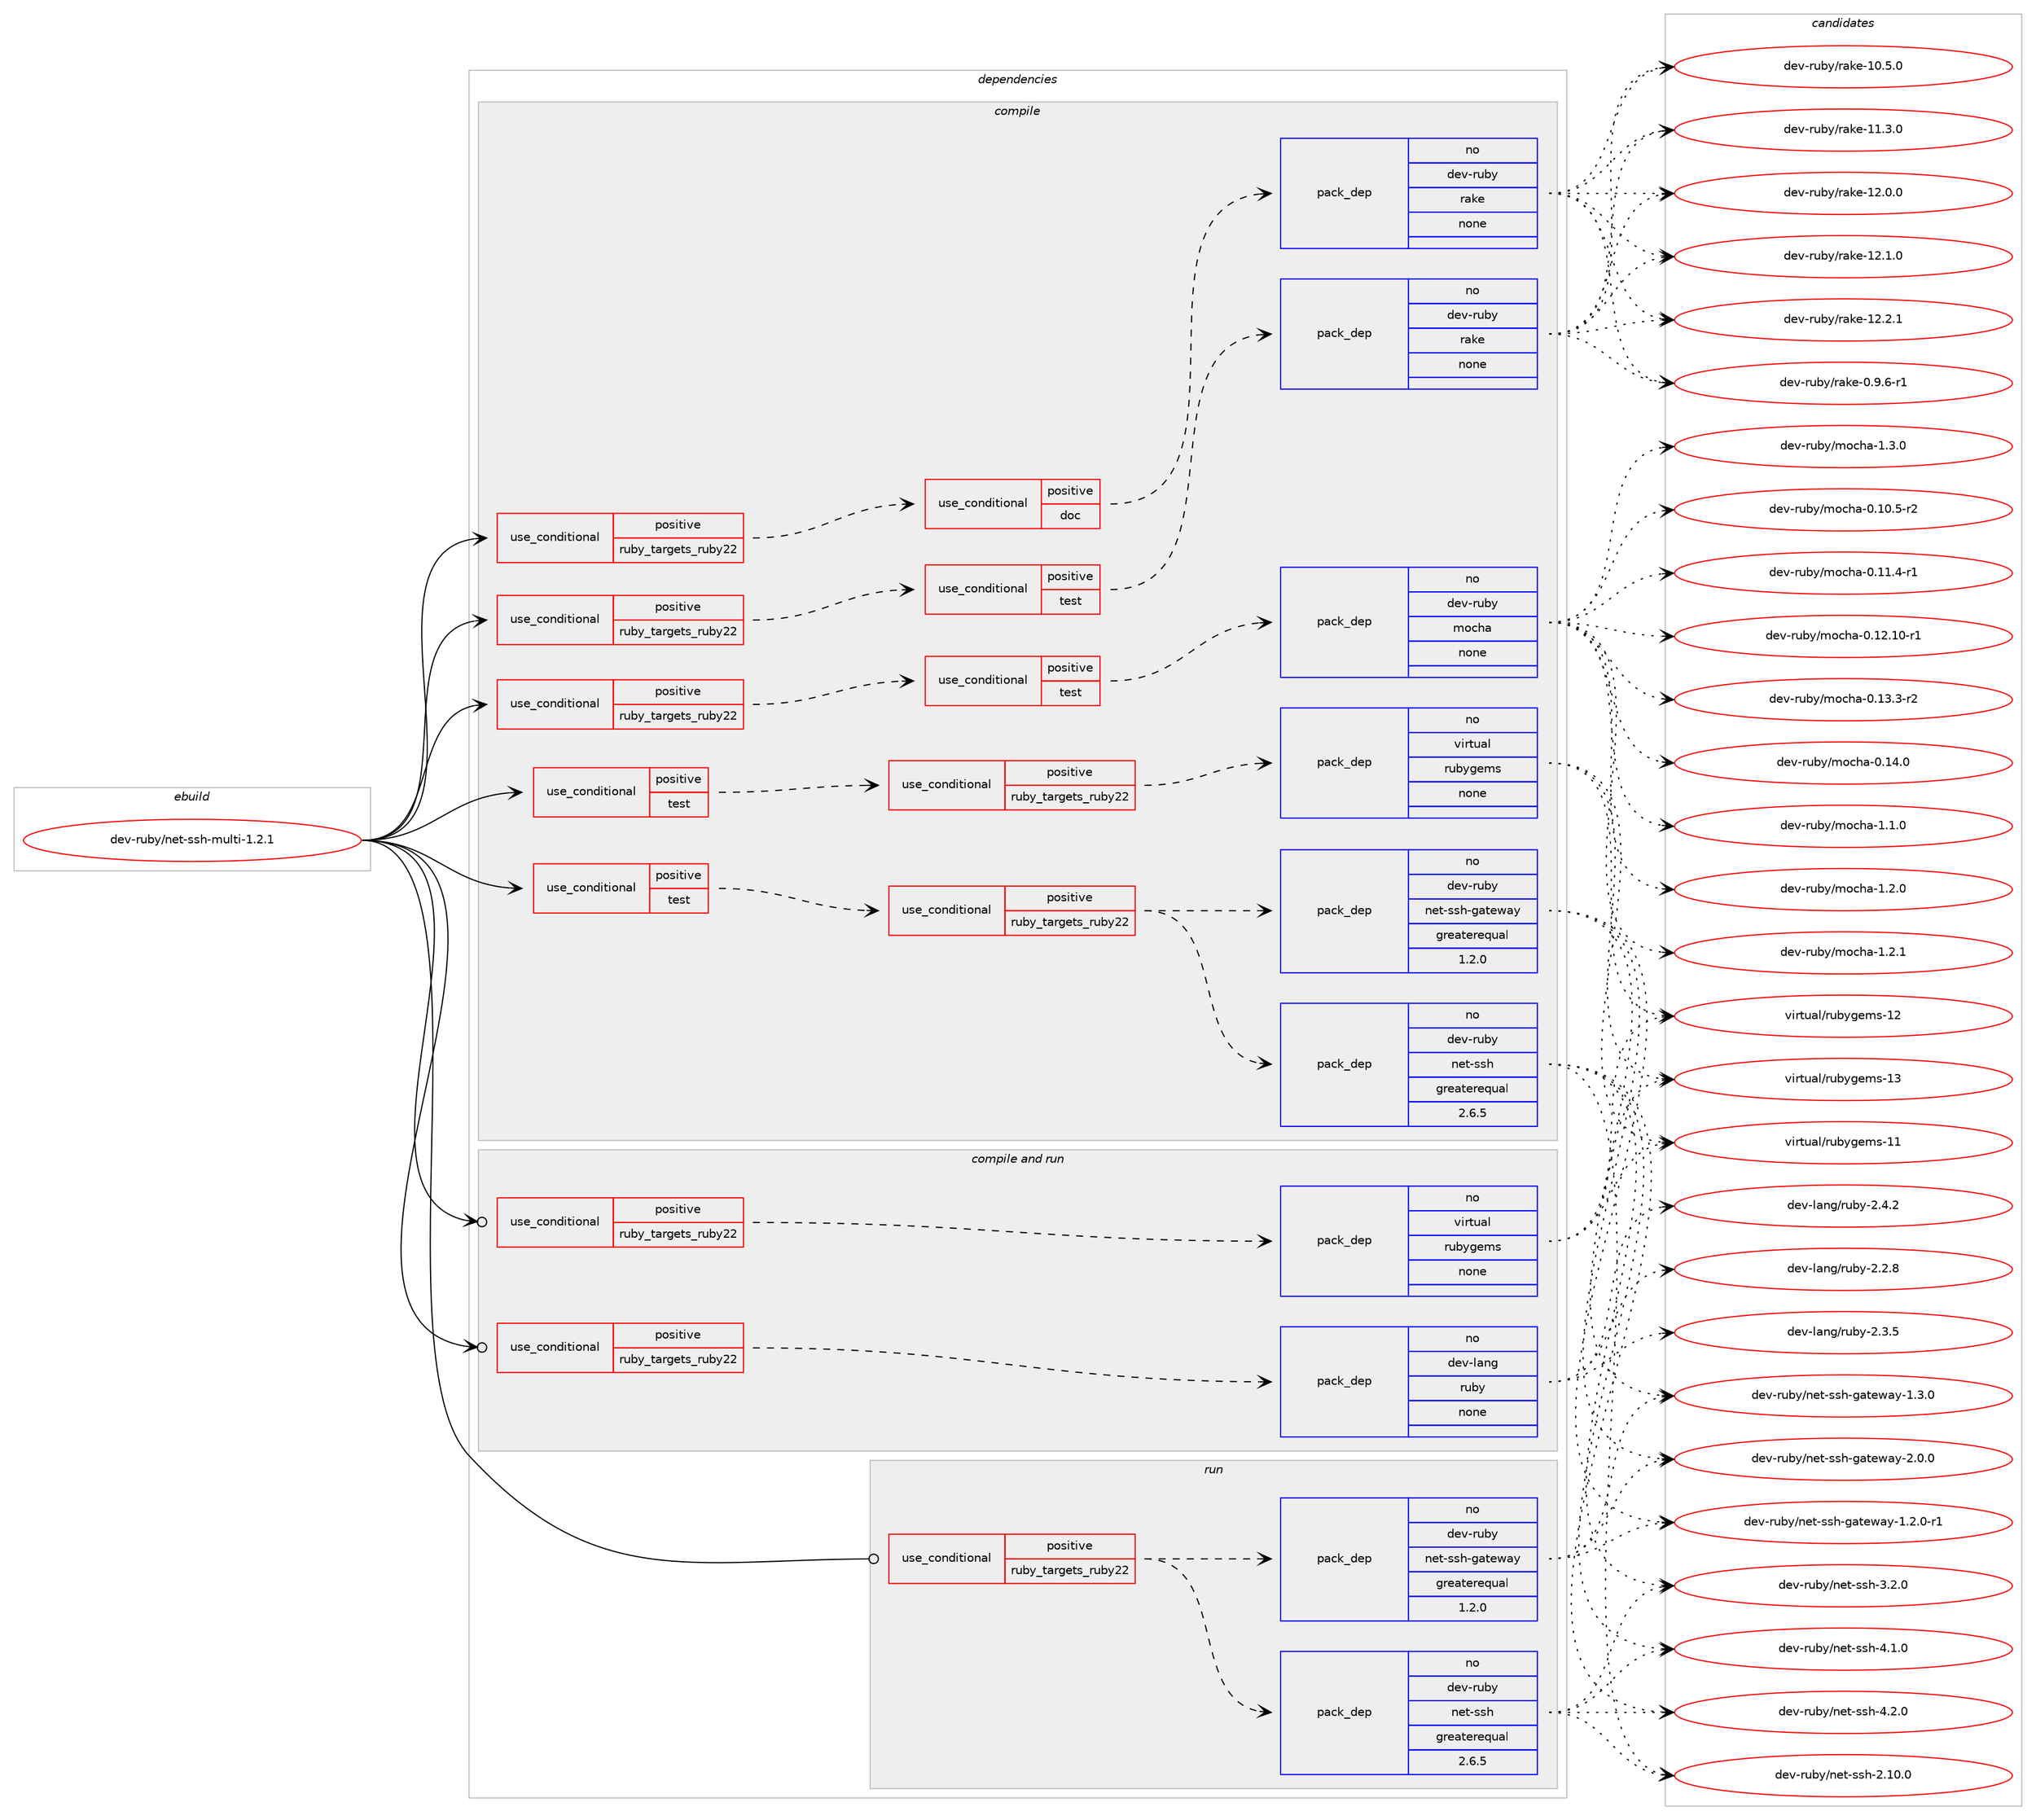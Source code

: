 digraph prolog {

# *************
# Graph options
# *************

newrank=true;
concentrate=true;
compound=true;
graph [rankdir=LR,fontname=Helvetica,fontsize=10,ranksep=1.5];#, ranksep=2.5, nodesep=0.2];
edge  [arrowhead=vee];
node  [fontname=Helvetica,fontsize=10];

# **********
# The ebuild
# **********

subgraph cluster_leftcol {
color=gray;
rank=same;
label=<<i>ebuild</i>>;
id [label="dev-ruby/net-ssh-multi-1.2.1", color=red, width=4, href="../dev-ruby/net-ssh-multi-1.2.1.svg"];
}

# ****************
# The dependencies
# ****************

subgraph cluster_midcol {
color=gray;
label=<<i>dependencies</i>>;
subgraph cluster_compile {
fillcolor="#eeeeee";
style=filled;
label=<<i>compile</i>>;
subgraph cond63417 {
dependency250761 [label=<<TABLE BORDER="0" CELLBORDER="1" CELLSPACING="0" CELLPADDING="4"><TR><TD ROWSPAN="3" CELLPADDING="10">use_conditional</TD></TR><TR><TD>positive</TD></TR><TR><TD>ruby_targets_ruby22</TD></TR></TABLE>>, shape=none, color=red];
subgraph cond63418 {
dependency250762 [label=<<TABLE BORDER="0" CELLBORDER="1" CELLSPACING="0" CELLPADDING="4"><TR><TD ROWSPAN="3" CELLPADDING="10">use_conditional</TD></TR><TR><TD>positive</TD></TR><TR><TD>doc</TD></TR></TABLE>>, shape=none, color=red];
subgraph pack183239 {
dependency250763 [label=<<TABLE BORDER="0" CELLBORDER="1" CELLSPACING="0" CELLPADDING="4" WIDTH="220"><TR><TD ROWSPAN="6" CELLPADDING="30">pack_dep</TD></TR><TR><TD WIDTH="110">no</TD></TR><TR><TD>dev-ruby</TD></TR><TR><TD>rake</TD></TR><TR><TD>none</TD></TR><TR><TD></TD></TR></TABLE>>, shape=none, color=blue];
}
dependency250762:e -> dependency250763:w [weight=20,style="dashed",arrowhead="vee"];
}
dependency250761:e -> dependency250762:w [weight=20,style="dashed",arrowhead="vee"];
}
id:e -> dependency250761:w [weight=20,style="solid",arrowhead="vee"];
subgraph cond63419 {
dependency250764 [label=<<TABLE BORDER="0" CELLBORDER="1" CELLSPACING="0" CELLPADDING="4"><TR><TD ROWSPAN="3" CELLPADDING="10">use_conditional</TD></TR><TR><TD>positive</TD></TR><TR><TD>ruby_targets_ruby22</TD></TR></TABLE>>, shape=none, color=red];
subgraph cond63420 {
dependency250765 [label=<<TABLE BORDER="0" CELLBORDER="1" CELLSPACING="0" CELLPADDING="4"><TR><TD ROWSPAN="3" CELLPADDING="10">use_conditional</TD></TR><TR><TD>positive</TD></TR><TR><TD>test</TD></TR></TABLE>>, shape=none, color=red];
subgraph pack183240 {
dependency250766 [label=<<TABLE BORDER="0" CELLBORDER="1" CELLSPACING="0" CELLPADDING="4" WIDTH="220"><TR><TD ROWSPAN="6" CELLPADDING="30">pack_dep</TD></TR><TR><TD WIDTH="110">no</TD></TR><TR><TD>dev-ruby</TD></TR><TR><TD>mocha</TD></TR><TR><TD>none</TD></TR><TR><TD></TD></TR></TABLE>>, shape=none, color=blue];
}
dependency250765:e -> dependency250766:w [weight=20,style="dashed",arrowhead="vee"];
}
dependency250764:e -> dependency250765:w [weight=20,style="dashed",arrowhead="vee"];
}
id:e -> dependency250764:w [weight=20,style="solid",arrowhead="vee"];
subgraph cond63421 {
dependency250767 [label=<<TABLE BORDER="0" CELLBORDER="1" CELLSPACING="0" CELLPADDING="4"><TR><TD ROWSPAN="3" CELLPADDING="10">use_conditional</TD></TR><TR><TD>positive</TD></TR><TR><TD>ruby_targets_ruby22</TD></TR></TABLE>>, shape=none, color=red];
subgraph cond63422 {
dependency250768 [label=<<TABLE BORDER="0" CELLBORDER="1" CELLSPACING="0" CELLPADDING="4"><TR><TD ROWSPAN="3" CELLPADDING="10">use_conditional</TD></TR><TR><TD>positive</TD></TR><TR><TD>test</TD></TR></TABLE>>, shape=none, color=red];
subgraph pack183241 {
dependency250769 [label=<<TABLE BORDER="0" CELLBORDER="1" CELLSPACING="0" CELLPADDING="4" WIDTH="220"><TR><TD ROWSPAN="6" CELLPADDING="30">pack_dep</TD></TR><TR><TD WIDTH="110">no</TD></TR><TR><TD>dev-ruby</TD></TR><TR><TD>rake</TD></TR><TR><TD>none</TD></TR><TR><TD></TD></TR></TABLE>>, shape=none, color=blue];
}
dependency250768:e -> dependency250769:w [weight=20,style="dashed",arrowhead="vee"];
}
dependency250767:e -> dependency250768:w [weight=20,style="dashed",arrowhead="vee"];
}
id:e -> dependency250767:w [weight=20,style="solid",arrowhead="vee"];
subgraph cond63423 {
dependency250770 [label=<<TABLE BORDER="0" CELLBORDER="1" CELLSPACING="0" CELLPADDING="4"><TR><TD ROWSPAN="3" CELLPADDING="10">use_conditional</TD></TR><TR><TD>positive</TD></TR><TR><TD>test</TD></TR></TABLE>>, shape=none, color=red];
subgraph cond63424 {
dependency250771 [label=<<TABLE BORDER="0" CELLBORDER="1" CELLSPACING="0" CELLPADDING="4"><TR><TD ROWSPAN="3" CELLPADDING="10">use_conditional</TD></TR><TR><TD>positive</TD></TR><TR><TD>ruby_targets_ruby22</TD></TR></TABLE>>, shape=none, color=red];
subgraph pack183242 {
dependency250772 [label=<<TABLE BORDER="0" CELLBORDER="1" CELLSPACING="0" CELLPADDING="4" WIDTH="220"><TR><TD ROWSPAN="6" CELLPADDING="30">pack_dep</TD></TR><TR><TD WIDTH="110">no</TD></TR><TR><TD>dev-ruby</TD></TR><TR><TD>net-ssh</TD></TR><TR><TD>greaterequal</TD></TR><TR><TD>2.6.5</TD></TR></TABLE>>, shape=none, color=blue];
}
dependency250771:e -> dependency250772:w [weight=20,style="dashed",arrowhead="vee"];
subgraph pack183243 {
dependency250773 [label=<<TABLE BORDER="0" CELLBORDER="1" CELLSPACING="0" CELLPADDING="4" WIDTH="220"><TR><TD ROWSPAN="6" CELLPADDING="30">pack_dep</TD></TR><TR><TD WIDTH="110">no</TD></TR><TR><TD>dev-ruby</TD></TR><TR><TD>net-ssh-gateway</TD></TR><TR><TD>greaterequal</TD></TR><TR><TD>1.2.0</TD></TR></TABLE>>, shape=none, color=blue];
}
dependency250771:e -> dependency250773:w [weight=20,style="dashed",arrowhead="vee"];
}
dependency250770:e -> dependency250771:w [weight=20,style="dashed",arrowhead="vee"];
}
id:e -> dependency250770:w [weight=20,style="solid",arrowhead="vee"];
subgraph cond63425 {
dependency250774 [label=<<TABLE BORDER="0" CELLBORDER="1" CELLSPACING="0" CELLPADDING="4"><TR><TD ROWSPAN="3" CELLPADDING="10">use_conditional</TD></TR><TR><TD>positive</TD></TR><TR><TD>test</TD></TR></TABLE>>, shape=none, color=red];
subgraph cond63426 {
dependency250775 [label=<<TABLE BORDER="0" CELLBORDER="1" CELLSPACING="0" CELLPADDING="4"><TR><TD ROWSPAN="3" CELLPADDING="10">use_conditional</TD></TR><TR><TD>positive</TD></TR><TR><TD>ruby_targets_ruby22</TD></TR></TABLE>>, shape=none, color=red];
subgraph pack183244 {
dependency250776 [label=<<TABLE BORDER="0" CELLBORDER="1" CELLSPACING="0" CELLPADDING="4" WIDTH="220"><TR><TD ROWSPAN="6" CELLPADDING="30">pack_dep</TD></TR><TR><TD WIDTH="110">no</TD></TR><TR><TD>virtual</TD></TR><TR><TD>rubygems</TD></TR><TR><TD>none</TD></TR><TR><TD></TD></TR></TABLE>>, shape=none, color=blue];
}
dependency250775:e -> dependency250776:w [weight=20,style="dashed",arrowhead="vee"];
}
dependency250774:e -> dependency250775:w [weight=20,style="dashed",arrowhead="vee"];
}
id:e -> dependency250774:w [weight=20,style="solid",arrowhead="vee"];
}
subgraph cluster_compileandrun {
fillcolor="#eeeeee";
style=filled;
label=<<i>compile and run</i>>;
subgraph cond63427 {
dependency250777 [label=<<TABLE BORDER="0" CELLBORDER="1" CELLSPACING="0" CELLPADDING="4"><TR><TD ROWSPAN="3" CELLPADDING="10">use_conditional</TD></TR><TR><TD>positive</TD></TR><TR><TD>ruby_targets_ruby22</TD></TR></TABLE>>, shape=none, color=red];
subgraph pack183245 {
dependency250778 [label=<<TABLE BORDER="0" CELLBORDER="1" CELLSPACING="0" CELLPADDING="4" WIDTH="220"><TR><TD ROWSPAN="6" CELLPADDING="30">pack_dep</TD></TR><TR><TD WIDTH="110">no</TD></TR><TR><TD>dev-lang</TD></TR><TR><TD>ruby</TD></TR><TR><TD>none</TD></TR><TR><TD></TD></TR></TABLE>>, shape=none, color=blue];
}
dependency250777:e -> dependency250778:w [weight=20,style="dashed",arrowhead="vee"];
}
id:e -> dependency250777:w [weight=20,style="solid",arrowhead="odotvee"];
subgraph cond63428 {
dependency250779 [label=<<TABLE BORDER="0" CELLBORDER="1" CELLSPACING="0" CELLPADDING="4"><TR><TD ROWSPAN="3" CELLPADDING="10">use_conditional</TD></TR><TR><TD>positive</TD></TR><TR><TD>ruby_targets_ruby22</TD></TR></TABLE>>, shape=none, color=red];
subgraph pack183246 {
dependency250780 [label=<<TABLE BORDER="0" CELLBORDER="1" CELLSPACING="0" CELLPADDING="4" WIDTH="220"><TR><TD ROWSPAN="6" CELLPADDING="30">pack_dep</TD></TR><TR><TD WIDTH="110">no</TD></TR><TR><TD>virtual</TD></TR><TR><TD>rubygems</TD></TR><TR><TD>none</TD></TR><TR><TD></TD></TR></TABLE>>, shape=none, color=blue];
}
dependency250779:e -> dependency250780:w [weight=20,style="dashed",arrowhead="vee"];
}
id:e -> dependency250779:w [weight=20,style="solid",arrowhead="odotvee"];
}
subgraph cluster_run {
fillcolor="#eeeeee";
style=filled;
label=<<i>run</i>>;
subgraph cond63429 {
dependency250781 [label=<<TABLE BORDER="0" CELLBORDER="1" CELLSPACING="0" CELLPADDING="4"><TR><TD ROWSPAN="3" CELLPADDING="10">use_conditional</TD></TR><TR><TD>positive</TD></TR><TR><TD>ruby_targets_ruby22</TD></TR></TABLE>>, shape=none, color=red];
subgraph pack183247 {
dependency250782 [label=<<TABLE BORDER="0" CELLBORDER="1" CELLSPACING="0" CELLPADDING="4" WIDTH="220"><TR><TD ROWSPAN="6" CELLPADDING="30">pack_dep</TD></TR><TR><TD WIDTH="110">no</TD></TR><TR><TD>dev-ruby</TD></TR><TR><TD>net-ssh</TD></TR><TR><TD>greaterequal</TD></TR><TR><TD>2.6.5</TD></TR></TABLE>>, shape=none, color=blue];
}
dependency250781:e -> dependency250782:w [weight=20,style="dashed",arrowhead="vee"];
subgraph pack183248 {
dependency250783 [label=<<TABLE BORDER="0" CELLBORDER="1" CELLSPACING="0" CELLPADDING="4" WIDTH="220"><TR><TD ROWSPAN="6" CELLPADDING="30">pack_dep</TD></TR><TR><TD WIDTH="110">no</TD></TR><TR><TD>dev-ruby</TD></TR><TR><TD>net-ssh-gateway</TD></TR><TR><TD>greaterequal</TD></TR><TR><TD>1.2.0</TD></TR></TABLE>>, shape=none, color=blue];
}
dependency250781:e -> dependency250783:w [weight=20,style="dashed",arrowhead="vee"];
}
id:e -> dependency250781:w [weight=20,style="solid",arrowhead="odot"];
}
}

# **************
# The candidates
# **************

subgraph cluster_choices {
rank=same;
color=gray;
label=<<i>candidates</i>>;

subgraph choice183239 {
color=black;
nodesep=1;
choice100101118451141179812147114971071014548465746544511449 [label="dev-ruby/rake-0.9.6-r1", color=red, width=4,href="../dev-ruby/rake-0.9.6-r1.svg"];
choice1001011184511411798121471149710710145494846534648 [label="dev-ruby/rake-10.5.0", color=red, width=4,href="../dev-ruby/rake-10.5.0.svg"];
choice1001011184511411798121471149710710145494946514648 [label="dev-ruby/rake-11.3.0", color=red, width=4,href="../dev-ruby/rake-11.3.0.svg"];
choice1001011184511411798121471149710710145495046484648 [label="dev-ruby/rake-12.0.0", color=red, width=4,href="../dev-ruby/rake-12.0.0.svg"];
choice1001011184511411798121471149710710145495046494648 [label="dev-ruby/rake-12.1.0", color=red, width=4,href="../dev-ruby/rake-12.1.0.svg"];
choice1001011184511411798121471149710710145495046504649 [label="dev-ruby/rake-12.2.1", color=red, width=4,href="../dev-ruby/rake-12.2.1.svg"];
dependency250763:e -> choice100101118451141179812147114971071014548465746544511449:w [style=dotted,weight="100"];
dependency250763:e -> choice1001011184511411798121471149710710145494846534648:w [style=dotted,weight="100"];
dependency250763:e -> choice1001011184511411798121471149710710145494946514648:w [style=dotted,weight="100"];
dependency250763:e -> choice1001011184511411798121471149710710145495046484648:w [style=dotted,weight="100"];
dependency250763:e -> choice1001011184511411798121471149710710145495046494648:w [style=dotted,weight="100"];
dependency250763:e -> choice1001011184511411798121471149710710145495046504649:w [style=dotted,weight="100"];
}
subgraph choice183240 {
color=black;
nodesep=1;
choice1001011184511411798121471091119910497454846494846534511450 [label="dev-ruby/mocha-0.10.5-r2", color=red, width=4,href="../dev-ruby/mocha-0.10.5-r2.svg"];
choice1001011184511411798121471091119910497454846494946524511449 [label="dev-ruby/mocha-0.11.4-r1", color=red, width=4,href="../dev-ruby/mocha-0.11.4-r1.svg"];
choice100101118451141179812147109111991049745484649504649484511449 [label="dev-ruby/mocha-0.12.10-r1", color=red, width=4,href="../dev-ruby/mocha-0.12.10-r1.svg"];
choice1001011184511411798121471091119910497454846495146514511450 [label="dev-ruby/mocha-0.13.3-r2", color=red, width=4,href="../dev-ruby/mocha-0.13.3-r2.svg"];
choice100101118451141179812147109111991049745484649524648 [label="dev-ruby/mocha-0.14.0", color=red, width=4,href="../dev-ruby/mocha-0.14.0.svg"];
choice1001011184511411798121471091119910497454946494648 [label="dev-ruby/mocha-1.1.0", color=red, width=4,href="../dev-ruby/mocha-1.1.0.svg"];
choice1001011184511411798121471091119910497454946504648 [label="dev-ruby/mocha-1.2.0", color=red, width=4,href="../dev-ruby/mocha-1.2.0.svg"];
choice1001011184511411798121471091119910497454946504649 [label="dev-ruby/mocha-1.2.1", color=red, width=4,href="../dev-ruby/mocha-1.2.1.svg"];
choice1001011184511411798121471091119910497454946514648 [label="dev-ruby/mocha-1.3.0", color=red, width=4,href="../dev-ruby/mocha-1.3.0.svg"];
dependency250766:e -> choice1001011184511411798121471091119910497454846494846534511450:w [style=dotted,weight="100"];
dependency250766:e -> choice1001011184511411798121471091119910497454846494946524511449:w [style=dotted,weight="100"];
dependency250766:e -> choice100101118451141179812147109111991049745484649504649484511449:w [style=dotted,weight="100"];
dependency250766:e -> choice1001011184511411798121471091119910497454846495146514511450:w [style=dotted,weight="100"];
dependency250766:e -> choice100101118451141179812147109111991049745484649524648:w [style=dotted,weight="100"];
dependency250766:e -> choice1001011184511411798121471091119910497454946494648:w [style=dotted,weight="100"];
dependency250766:e -> choice1001011184511411798121471091119910497454946504648:w [style=dotted,weight="100"];
dependency250766:e -> choice1001011184511411798121471091119910497454946504649:w [style=dotted,weight="100"];
dependency250766:e -> choice1001011184511411798121471091119910497454946514648:w [style=dotted,weight="100"];
}
subgraph choice183241 {
color=black;
nodesep=1;
choice100101118451141179812147114971071014548465746544511449 [label="dev-ruby/rake-0.9.6-r1", color=red, width=4,href="../dev-ruby/rake-0.9.6-r1.svg"];
choice1001011184511411798121471149710710145494846534648 [label="dev-ruby/rake-10.5.0", color=red, width=4,href="../dev-ruby/rake-10.5.0.svg"];
choice1001011184511411798121471149710710145494946514648 [label="dev-ruby/rake-11.3.0", color=red, width=4,href="../dev-ruby/rake-11.3.0.svg"];
choice1001011184511411798121471149710710145495046484648 [label="dev-ruby/rake-12.0.0", color=red, width=4,href="../dev-ruby/rake-12.0.0.svg"];
choice1001011184511411798121471149710710145495046494648 [label="dev-ruby/rake-12.1.0", color=red, width=4,href="../dev-ruby/rake-12.1.0.svg"];
choice1001011184511411798121471149710710145495046504649 [label="dev-ruby/rake-12.2.1", color=red, width=4,href="../dev-ruby/rake-12.2.1.svg"];
dependency250769:e -> choice100101118451141179812147114971071014548465746544511449:w [style=dotted,weight="100"];
dependency250769:e -> choice1001011184511411798121471149710710145494846534648:w [style=dotted,weight="100"];
dependency250769:e -> choice1001011184511411798121471149710710145494946514648:w [style=dotted,weight="100"];
dependency250769:e -> choice1001011184511411798121471149710710145495046484648:w [style=dotted,weight="100"];
dependency250769:e -> choice1001011184511411798121471149710710145495046494648:w [style=dotted,weight="100"];
dependency250769:e -> choice1001011184511411798121471149710710145495046504649:w [style=dotted,weight="100"];
}
subgraph choice183242 {
color=black;
nodesep=1;
choice1001011184511411798121471101011164511511510445504649484648 [label="dev-ruby/net-ssh-2.10.0", color=red, width=4,href="../dev-ruby/net-ssh-2.10.0.svg"];
choice10010111845114117981214711010111645115115104455146504648 [label="dev-ruby/net-ssh-3.2.0", color=red, width=4,href="../dev-ruby/net-ssh-3.2.0.svg"];
choice10010111845114117981214711010111645115115104455246494648 [label="dev-ruby/net-ssh-4.1.0", color=red, width=4,href="../dev-ruby/net-ssh-4.1.0.svg"];
choice10010111845114117981214711010111645115115104455246504648 [label="dev-ruby/net-ssh-4.2.0", color=red, width=4,href="../dev-ruby/net-ssh-4.2.0.svg"];
dependency250772:e -> choice1001011184511411798121471101011164511511510445504649484648:w [style=dotted,weight="100"];
dependency250772:e -> choice10010111845114117981214711010111645115115104455146504648:w [style=dotted,weight="100"];
dependency250772:e -> choice10010111845114117981214711010111645115115104455246494648:w [style=dotted,weight="100"];
dependency250772:e -> choice10010111845114117981214711010111645115115104455246504648:w [style=dotted,weight="100"];
}
subgraph choice183243 {
color=black;
nodesep=1;
choice100101118451141179812147110101116451151151044510397116101119971214549465046484511449 [label="dev-ruby/net-ssh-gateway-1.2.0-r1", color=red, width=4,href="../dev-ruby/net-ssh-gateway-1.2.0-r1.svg"];
choice10010111845114117981214711010111645115115104451039711610111997121454946514648 [label="dev-ruby/net-ssh-gateway-1.3.0", color=red, width=4,href="../dev-ruby/net-ssh-gateway-1.3.0.svg"];
choice10010111845114117981214711010111645115115104451039711610111997121455046484648 [label="dev-ruby/net-ssh-gateway-2.0.0", color=red, width=4,href="../dev-ruby/net-ssh-gateway-2.0.0.svg"];
dependency250773:e -> choice100101118451141179812147110101116451151151044510397116101119971214549465046484511449:w [style=dotted,weight="100"];
dependency250773:e -> choice10010111845114117981214711010111645115115104451039711610111997121454946514648:w [style=dotted,weight="100"];
dependency250773:e -> choice10010111845114117981214711010111645115115104451039711610111997121455046484648:w [style=dotted,weight="100"];
}
subgraph choice183244 {
color=black;
nodesep=1;
choice118105114116117971084711411798121103101109115454949 [label="virtual/rubygems-11", color=red, width=4,href="../virtual/rubygems-11.svg"];
choice118105114116117971084711411798121103101109115454950 [label="virtual/rubygems-12", color=red, width=4,href="../virtual/rubygems-12.svg"];
choice118105114116117971084711411798121103101109115454951 [label="virtual/rubygems-13", color=red, width=4,href="../virtual/rubygems-13.svg"];
dependency250776:e -> choice118105114116117971084711411798121103101109115454949:w [style=dotted,weight="100"];
dependency250776:e -> choice118105114116117971084711411798121103101109115454950:w [style=dotted,weight="100"];
dependency250776:e -> choice118105114116117971084711411798121103101109115454951:w [style=dotted,weight="100"];
}
subgraph choice183245 {
color=black;
nodesep=1;
choice10010111845108971101034711411798121455046504656 [label="dev-lang/ruby-2.2.8", color=red, width=4,href="../dev-lang/ruby-2.2.8.svg"];
choice10010111845108971101034711411798121455046514653 [label="dev-lang/ruby-2.3.5", color=red, width=4,href="../dev-lang/ruby-2.3.5.svg"];
choice10010111845108971101034711411798121455046524650 [label="dev-lang/ruby-2.4.2", color=red, width=4,href="../dev-lang/ruby-2.4.2.svg"];
dependency250778:e -> choice10010111845108971101034711411798121455046504656:w [style=dotted,weight="100"];
dependency250778:e -> choice10010111845108971101034711411798121455046514653:w [style=dotted,weight="100"];
dependency250778:e -> choice10010111845108971101034711411798121455046524650:w [style=dotted,weight="100"];
}
subgraph choice183246 {
color=black;
nodesep=1;
choice118105114116117971084711411798121103101109115454949 [label="virtual/rubygems-11", color=red, width=4,href="../virtual/rubygems-11.svg"];
choice118105114116117971084711411798121103101109115454950 [label="virtual/rubygems-12", color=red, width=4,href="../virtual/rubygems-12.svg"];
choice118105114116117971084711411798121103101109115454951 [label="virtual/rubygems-13", color=red, width=4,href="../virtual/rubygems-13.svg"];
dependency250780:e -> choice118105114116117971084711411798121103101109115454949:w [style=dotted,weight="100"];
dependency250780:e -> choice118105114116117971084711411798121103101109115454950:w [style=dotted,weight="100"];
dependency250780:e -> choice118105114116117971084711411798121103101109115454951:w [style=dotted,weight="100"];
}
subgraph choice183247 {
color=black;
nodesep=1;
choice1001011184511411798121471101011164511511510445504649484648 [label="dev-ruby/net-ssh-2.10.0", color=red, width=4,href="../dev-ruby/net-ssh-2.10.0.svg"];
choice10010111845114117981214711010111645115115104455146504648 [label="dev-ruby/net-ssh-3.2.0", color=red, width=4,href="../dev-ruby/net-ssh-3.2.0.svg"];
choice10010111845114117981214711010111645115115104455246494648 [label="dev-ruby/net-ssh-4.1.0", color=red, width=4,href="../dev-ruby/net-ssh-4.1.0.svg"];
choice10010111845114117981214711010111645115115104455246504648 [label="dev-ruby/net-ssh-4.2.0", color=red, width=4,href="../dev-ruby/net-ssh-4.2.0.svg"];
dependency250782:e -> choice1001011184511411798121471101011164511511510445504649484648:w [style=dotted,weight="100"];
dependency250782:e -> choice10010111845114117981214711010111645115115104455146504648:w [style=dotted,weight="100"];
dependency250782:e -> choice10010111845114117981214711010111645115115104455246494648:w [style=dotted,weight="100"];
dependency250782:e -> choice10010111845114117981214711010111645115115104455246504648:w [style=dotted,weight="100"];
}
subgraph choice183248 {
color=black;
nodesep=1;
choice100101118451141179812147110101116451151151044510397116101119971214549465046484511449 [label="dev-ruby/net-ssh-gateway-1.2.0-r1", color=red, width=4,href="../dev-ruby/net-ssh-gateway-1.2.0-r1.svg"];
choice10010111845114117981214711010111645115115104451039711610111997121454946514648 [label="dev-ruby/net-ssh-gateway-1.3.0", color=red, width=4,href="../dev-ruby/net-ssh-gateway-1.3.0.svg"];
choice10010111845114117981214711010111645115115104451039711610111997121455046484648 [label="dev-ruby/net-ssh-gateway-2.0.0", color=red, width=4,href="../dev-ruby/net-ssh-gateway-2.0.0.svg"];
dependency250783:e -> choice100101118451141179812147110101116451151151044510397116101119971214549465046484511449:w [style=dotted,weight="100"];
dependency250783:e -> choice10010111845114117981214711010111645115115104451039711610111997121454946514648:w [style=dotted,weight="100"];
dependency250783:e -> choice10010111845114117981214711010111645115115104451039711610111997121455046484648:w [style=dotted,weight="100"];
}
}

}
